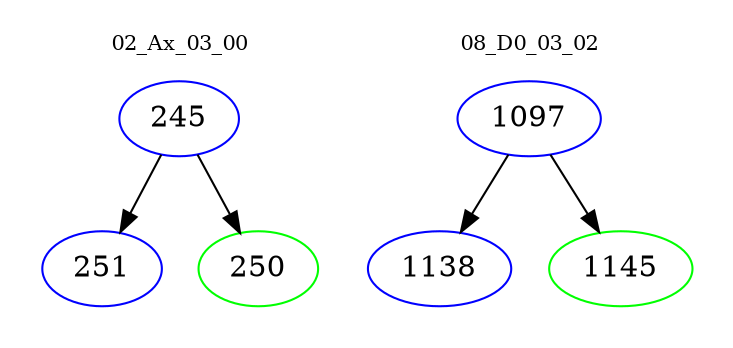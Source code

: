 digraph{
subgraph cluster_0 {
color = white
label = "02_Ax_03_00";
fontsize=10;
T0_245 [label="245", color="blue"]
T0_245 -> T0_251 [color="black"]
T0_251 [label="251", color="blue"]
T0_245 -> T0_250 [color="black"]
T0_250 [label="250", color="green"]
}
subgraph cluster_1 {
color = white
label = "08_D0_03_02";
fontsize=10;
T1_1097 [label="1097", color="blue"]
T1_1097 -> T1_1138 [color="black"]
T1_1138 [label="1138", color="blue"]
T1_1097 -> T1_1145 [color="black"]
T1_1145 [label="1145", color="green"]
}
}
